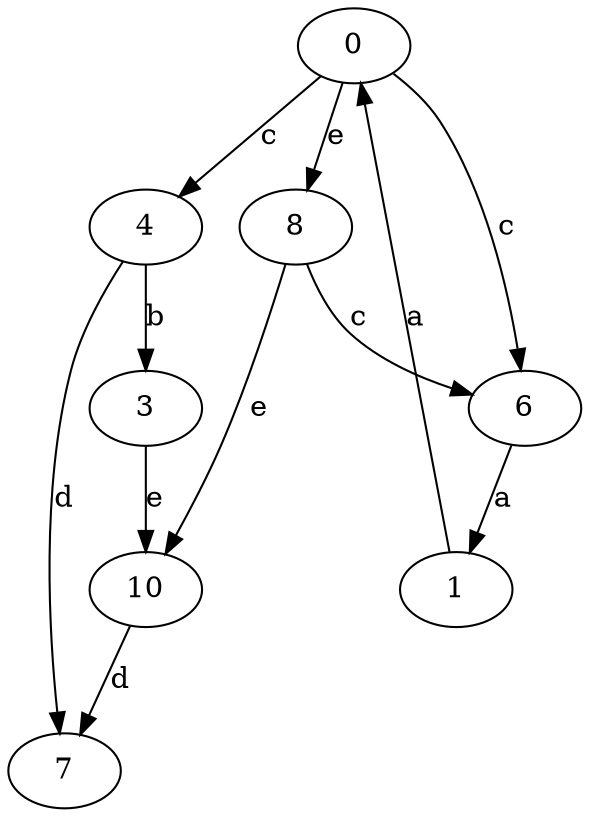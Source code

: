 strict digraph  {
0;
1;
3;
4;
6;
7;
8;
10;
0 -> 4  [label=c];
0 -> 6  [label=c];
0 -> 8  [label=e];
1 -> 0  [label=a];
3 -> 10  [label=e];
4 -> 3  [label=b];
4 -> 7  [label=d];
6 -> 1  [label=a];
8 -> 6  [label=c];
8 -> 10  [label=e];
10 -> 7  [label=d];
}
